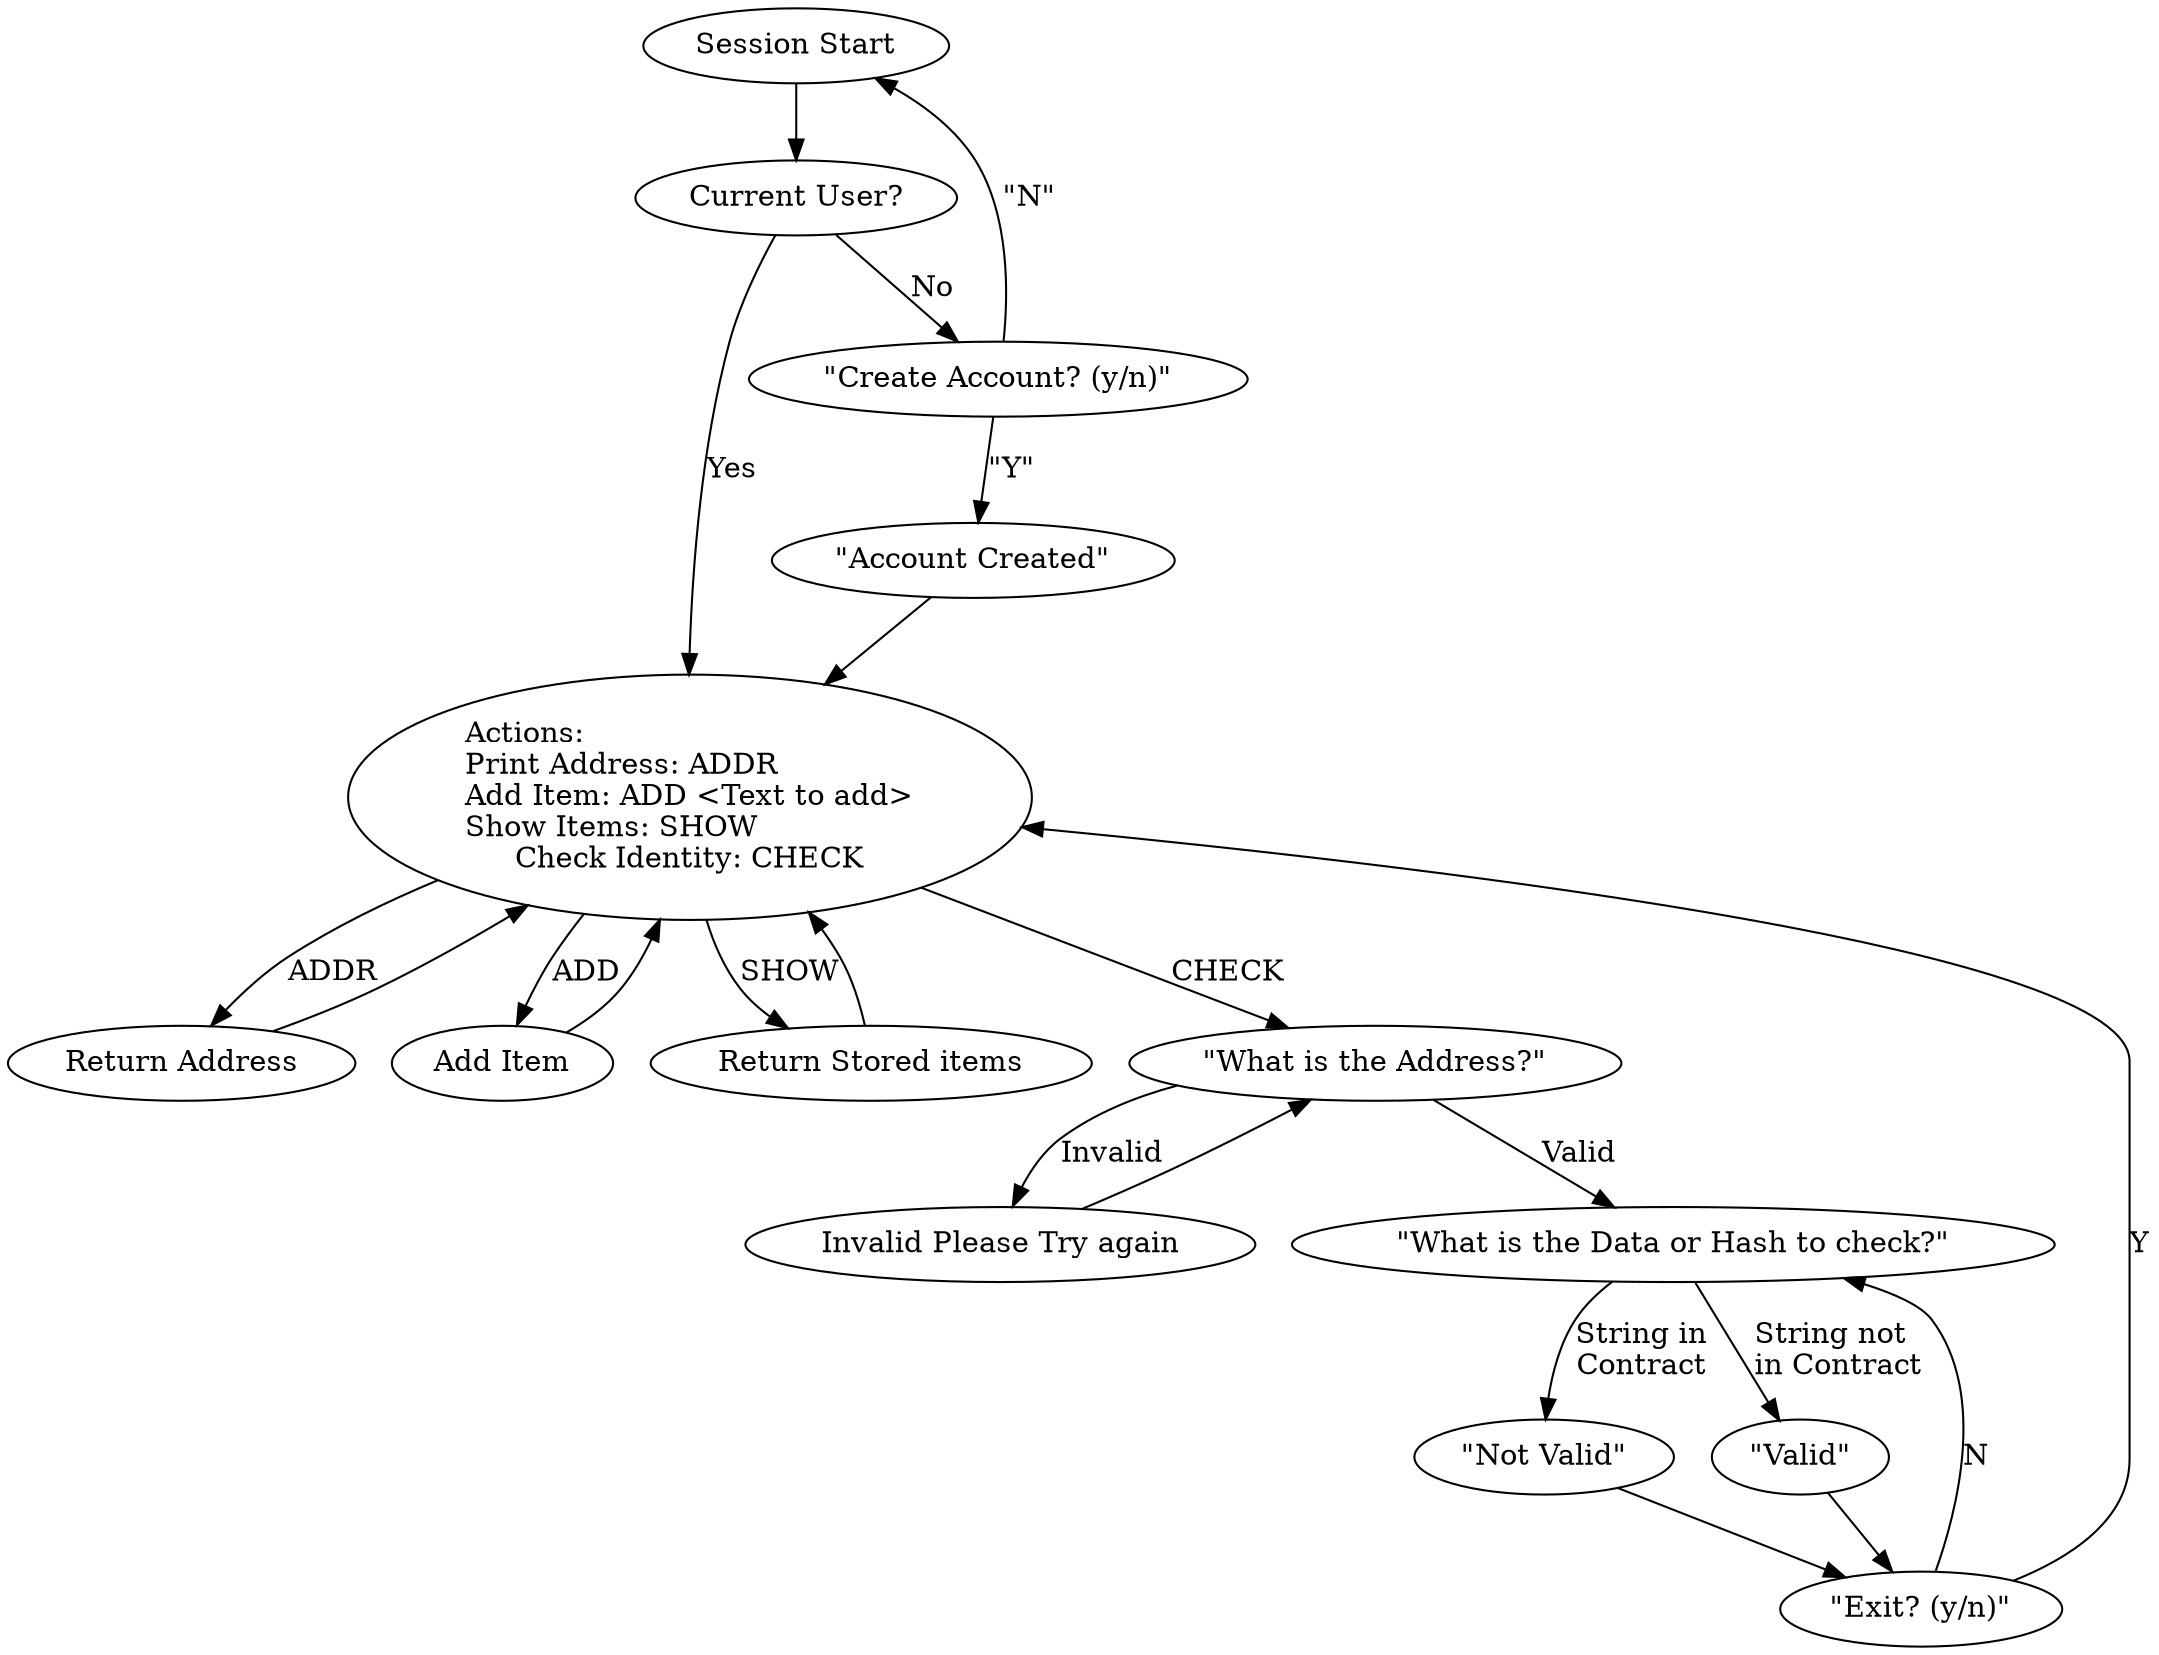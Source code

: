 digraph finite_state_machine {
	Actions [label="Actions: \lPrint Address: ADDR\lAdd Item: ADD <Text to add>\lShow Items: SHOW\lCheck Identity: CHECK"];
	s_start [label="Session Start"]
	current_user [label="Current User?"]
	create_account [label="\"Create Account? (y/n)\""]
	account_created_conformation [label="\"Account Created\""]
	show_public_address [label="Return Address"]
	hash_and_add_item [label="Add Item"]
	// This call will require more than one text back
	return_stored_items [label="Return Stored items"]
	what_is_the_address [label="\"What is the Address?\""]
	invalid_data [label="Invalid Please Try again"]
	hash_to_check [label="\"What is the Data or Hash to check?\""]
	invalid [label="\"Not Valid\""]
	valid [label="\"Valid\""]
	exit_prompt [label="\"Exit? (y/n)\""]
	account_created_conformation -> Actions
	Actions -> hash_and_add_item [label="ADD"]
	Actions -> return_stored_items [label="SHOW"]
	Actions -> show_public_address [label="ADDR"]
	Actions -> what_is_the_address [label="CHECK"]
	create_account -> account_created_conformation [label="\"Y\""]
	create_account -> s_start [label="\"N\""]
	current_user -> Actions [label="Yes"]
	current_user -> create_account [label="No"]
	exit_prompt -> Actions [label="Y"]
	exit_prompt -> hash_to_check [label="N"]
	hash_and_add_item -> Actions
	hash_to_check -> invalid [label="String in\lContract"]
	hash_to_check -> valid [label="String not\lin Contract"]
	invalid -> exit_prompt
	invalid_data -> what_is_the_address
	return_stored_items -> Actions
	s_start -> Actions [style=invis]
	s_start -> current_user
	show_public_address -> Actions
	valid -> exit_prompt
	what_is_the_address -> hash_to_check [label="Valid"]
	what_is_the_address-> invalid_data [label="Invalid"]
}